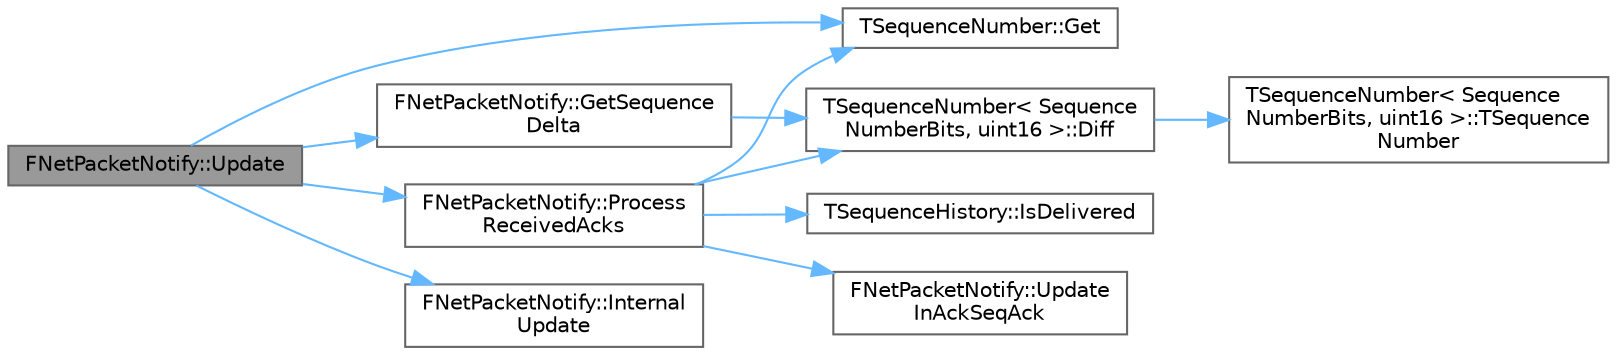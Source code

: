digraph "FNetPacketNotify::Update"
{
 // INTERACTIVE_SVG=YES
 // LATEX_PDF_SIZE
  bgcolor="transparent";
  edge [fontname=Helvetica,fontsize=10,labelfontname=Helvetica,labelfontsize=10];
  node [fontname=Helvetica,fontsize=10,shape=box,height=0.2,width=0.4];
  rankdir="LR";
  Node1 [id="Node000001",label="FNetPacketNotify::Update",height=0.2,width=0.4,color="gray40", fillcolor="grey60", style="filled", fontcolor="black",tooltip="Update state of PacketNotification based on received header and invoke packet notifications for recei..."];
  Node1 -> Node2 [id="edge1_Node000001_Node000002",color="steelblue1",style="solid",tooltip=" "];
  Node2 [id="Node000002",label="TSequenceNumber::Get",height=0.2,width=0.4,color="grey40", fillcolor="white", style="filled",URL="$d3/d0e/classTSequenceNumber.html#aa5eb2f9762d8ac4b938510400b159f20",tooltip="Get Current Value."];
  Node1 -> Node3 [id="edge2_Node000001_Node000003",color="steelblue1",style="solid",tooltip=" "];
  Node3 [id="Node000003",label="FNetPacketNotify::GetSequence\lDelta",height=0.2,width=0.4,color="grey40", fillcolor="white", style="filled",URL="$de/d7a/classFNetPacketNotify.html#a9a8bdafb5edf14485ac09fcd0561fd85",tooltip="Gets the delta between the present sequence, and the sequence inside the specified header - if the de..."];
  Node3 -> Node4 [id="edge3_Node000003_Node000004",color="steelblue1",style="solid",tooltip=" "];
  Node4 [id="Node000004",label="TSequenceNumber\< Sequence\lNumberBits, uint16 \>::Diff",height=0.2,width=0.4,color="grey40", fillcolor="white", style="filled",URL="$d3/d0e/classTSequenceNumber.html#ae82cc0c0ff801e683ffddc300dc32f71",tooltip=" "];
  Node4 -> Node5 [id="edge4_Node000004_Node000005",color="steelblue1",style="solid",tooltip=" "];
  Node5 [id="Node000005",label="TSequenceNumber\< Sequence\lNumberBits, uint16 \>::TSequence\lNumber",height=0.2,width=0.4,color="grey40", fillcolor="white", style="filled",URL="$d3/d0e/classTSequenceNumber.html#a34256b3bb655c002136a329b34ecc0ae",tooltip=" "];
  Node1 -> Node6 [id="edge5_Node000001_Node000006",color="steelblue1",style="solid",tooltip=" "];
  Node6 [id="Node000006",label="FNetPacketNotify::Internal\lUpdate",height=0.2,width=0.4,color="grey40", fillcolor="white", style="filled",URL="$de/d7a/classFNetPacketNotify.html#a7aa9509f4d9a71f8ecf36b2684ad737c",tooltip=" "];
  Node1 -> Node7 [id="edge6_Node000001_Node000007",color="steelblue1",style="solid",tooltip=" "];
  Node7 [id="Node000007",label="FNetPacketNotify::Process\lReceivedAcks",height=0.2,width=0.4,color="grey40", fillcolor="white", style="filled",URL="$de/d7a/classFNetPacketNotify.html#a6d2fde9a15e1e9baed7a7ac1d848f10f",tooltip=" "];
  Node7 -> Node4 [id="edge7_Node000007_Node000004",color="steelblue1",style="solid",tooltip=" "];
  Node7 -> Node2 [id="edge8_Node000007_Node000002",color="steelblue1",style="solid",tooltip=" "];
  Node7 -> Node8 [id="edge9_Node000007_Node000008",color="steelblue1",style="solid",tooltip=" "];
  Node8 [id="Node000008",label="TSequenceHistory::IsDelivered",height=0.2,width=0.4,color="grey40", fillcolor="white", style="filled",URL="$d1/d42/classTSequenceHistory.html#ac171c12cdba9cce0bf63276d46493147",tooltip="Query the status of a specific index, index 0 is last stored status."];
  Node7 -> Node9 [id="edge10_Node000007_Node000009",color="steelblue1",style="solid",tooltip=" "];
  Node9 [id="Node000009",label="FNetPacketNotify::Update\lInAckSeqAck",height=0.2,width=0.4,color="grey40", fillcolor="white", style="filled",URL="$de/d7a/classFNetPacketNotify.html#a26f84eea9067836c7ee3471de95eb41b",tooltip=" "];
}

